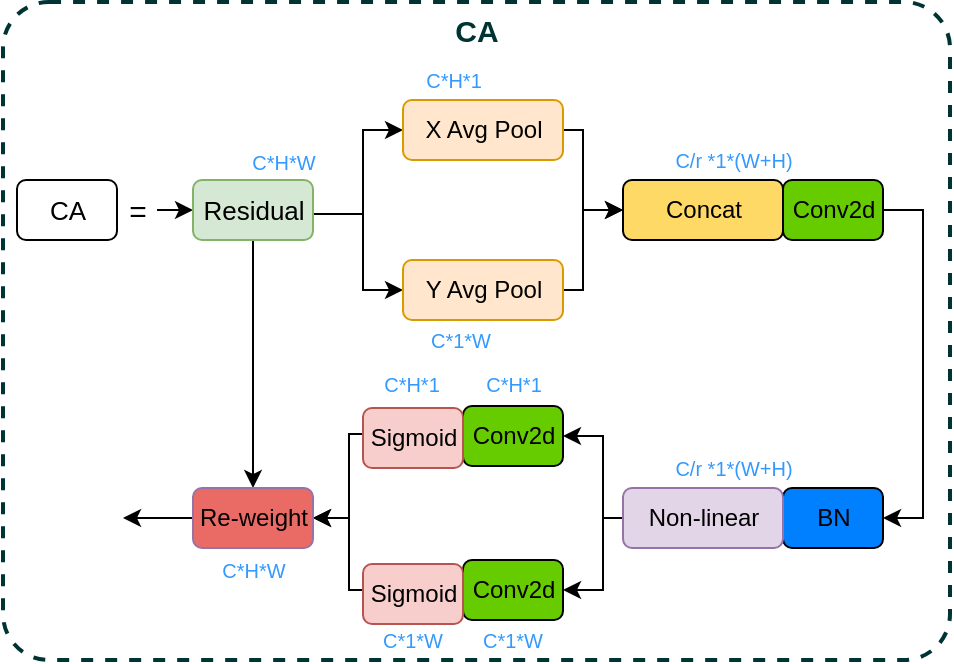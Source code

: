 <mxfile version="20.2.3" type="github">
  <diagram id="7cEVjkuyd69wSvIsZOjo" name="第 1 页">
    <mxGraphModel dx="1422" dy="761" grid="1" gridSize="10" guides="1" tooltips="1" connect="1" arrows="1" fold="1" page="1" pageScale="1" pageWidth="827" pageHeight="1169" math="0" shadow="0">
      <root>
        <mxCell id="0" />
        <mxCell id="1" parent="0" />
        <mxCell id="wks8jGjCBxlS98SH9Zvz-1" value="" style="rounded=1;whiteSpace=wrap;html=1;shadow=0;dashed=1;fontSize=12;fontColor=#00994D;strokeColor=#003333;strokeWidth=2;fillColor=none;arcSize=7;" vertex="1" parent="1">
          <mxGeometry x="186.5" y="500" width="473.5" height="329" as="geometry" />
        </mxCell>
        <mxCell id="wks8jGjCBxlS98SH9Zvz-2" value="CA" style="rounded=1;whiteSpace=wrap;html=1;fillColor=#FFFFFF;strokeColor=#000000;fontSize=13;" vertex="1" parent="1">
          <mxGeometry x="193.5" y="589" width="50" height="30" as="geometry" />
        </mxCell>
        <mxCell id="wks8jGjCBxlS98SH9Zvz-3" style="edgeStyle=orthogonalEdgeStyle;rounded=0;orthogonalLoop=1;jettySize=auto;html=1;exitX=1;exitY=0.5;exitDx=0;exitDy=0;entryX=0;entryY=0.5;entryDx=0;entryDy=0;fontFamily=Helvetica;" edge="1" parent="1" source="wks8jGjCBxlS98SH9Zvz-4" target="wks8jGjCBxlS98SH9Zvz-8">
          <mxGeometry relative="1" as="geometry" />
        </mxCell>
        <mxCell id="wks8jGjCBxlS98SH9Zvz-4" value="&lt;font color=&quot;#000000&quot;&gt;=&lt;/font&gt;" style="text;html=1;strokeColor=none;fillColor=none;align=center;verticalAlign=middle;whiteSpace=wrap;rounded=0;shadow=0;dashed=1;fontSize=15;fontColor=#00994D;" vertex="1" parent="1">
          <mxGeometry x="243.5" y="589" width="20" height="30" as="geometry" />
        </mxCell>
        <mxCell id="wks8jGjCBxlS98SH9Zvz-5" style="edgeStyle=orthogonalEdgeStyle;rounded=0;orthogonalLoop=1;jettySize=auto;html=1;exitX=1;exitY=0.5;exitDx=0;exitDy=0;entryX=0;entryY=0.5;entryDx=0;entryDy=0;" edge="1" parent="1" source="wks8jGjCBxlS98SH9Zvz-8" target="wks8jGjCBxlS98SH9Zvz-10">
          <mxGeometry relative="1" as="geometry">
            <Array as="points">
              <mxPoint x="366.5" y="606" />
              <mxPoint x="366.5" y="564" />
            </Array>
          </mxGeometry>
        </mxCell>
        <mxCell id="wks8jGjCBxlS98SH9Zvz-6" style="edgeStyle=orthogonalEdgeStyle;rounded=0;orthogonalLoop=1;jettySize=auto;html=1;exitX=1;exitY=0.5;exitDx=0;exitDy=0;entryX=0;entryY=0.5;entryDx=0;entryDy=0;" edge="1" parent="1" source="wks8jGjCBxlS98SH9Zvz-8" target="wks8jGjCBxlS98SH9Zvz-12">
          <mxGeometry relative="1" as="geometry">
            <Array as="points">
              <mxPoint x="366.5" y="606" />
              <mxPoint x="366.5" y="644" />
            </Array>
          </mxGeometry>
        </mxCell>
        <mxCell id="wks8jGjCBxlS98SH9Zvz-7" style="edgeStyle=orthogonalEdgeStyle;rounded=0;orthogonalLoop=1;jettySize=auto;html=1;exitX=0.5;exitY=1;exitDx=0;exitDy=0;entryX=0.5;entryY=0;entryDx=0;entryDy=0;fontFamily=Helvetica;" edge="1" parent="1" source="wks8jGjCBxlS98SH9Zvz-8" target="wks8jGjCBxlS98SH9Zvz-26">
          <mxGeometry relative="1" as="geometry" />
        </mxCell>
        <mxCell id="wks8jGjCBxlS98SH9Zvz-8" value="Residual" style="rounded=1;whiteSpace=wrap;html=1;fillColor=#d5e8d4;strokeColor=#82b366;fontSize=13;" vertex="1" parent="1">
          <mxGeometry x="281.5" y="589" width="60" height="30" as="geometry" />
        </mxCell>
        <mxCell id="wks8jGjCBxlS98SH9Zvz-9" style="edgeStyle=orthogonalEdgeStyle;rounded=0;orthogonalLoop=1;jettySize=auto;html=1;exitX=1;exitY=0.5;exitDx=0;exitDy=0;entryX=0;entryY=0.5;entryDx=0;entryDy=0;" edge="1" parent="1" source="wks8jGjCBxlS98SH9Zvz-10">
          <mxGeometry relative="1" as="geometry">
            <mxPoint x="496.5" y="604" as="targetPoint" />
            <Array as="points">
              <mxPoint x="476.5" y="564" />
              <mxPoint x="476.5" y="604" />
            </Array>
          </mxGeometry>
        </mxCell>
        <mxCell id="wks8jGjCBxlS98SH9Zvz-10" value="X Avg Pool" style="rounded=1;whiteSpace=wrap;html=1;fillColor=#ffe6cc;strokeColor=#d79b00;" vertex="1" parent="1">
          <mxGeometry x="386.5" y="549" width="80" height="30" as="geometry" />
        </mxCell>
        <mxCell id="wks8jGjCBxlS98SH9Zvz-11" style="edgeStyle=orthogonalEdgeStyle;rounded=0;orthogonalLoop=1;jettySize=auto;html=1;exitX=1;exitY=0.5;exitDx=0;exitDy=0;entryX=0;entryY=0.5;entryDx=0;entryDy=0;" edge="1" parent="1" source="wks8jGjCBxlS98SH9Zvz-12" target="wks8jGjCBxlS98SH9Zvz-37">
          <mxGeometry relative="1" as="geometry">
            <mxPoint x="496.5" y="604" as="targetPoint" />
            <Array as="points">
              <mxPoint x="476.5" y="644" />
              <mxPoint x="476.5" y="604" />
            </Array>
          </mxGeometry>
        </mxCell>
        <mxCell id="wks8jGjCBxlS98SH9Zvz-12" value="Y Avg Pool" style="rounded=1;whiteSpace=wrap;html=1;fillColor=#ffe6cc;strokeColor=#d79b00;" vertex="1" parent="1">
          <mxGeometry x="386.5" y="629" width="80" height="30" as="geometry" />
        </mxCell>
        <mxCell id="wks8jGjCBxlS98SH9Zvz-13" style="edgeStyle=orthogonalEdgeStyle;rounded=0;orthogonalLoop=1;jettySize=auto;html=1;exitX=1;exitY=0.5;exitDx=0;exitDy=0;fontFamily=Helvetica;entryX=1;entryY=0.5;entryDx=0;entryDy=0;" edge="1" parent="1" source="wks8jGjCBxlS98SH9Zvz-14" target="wks8jGjCBxlS98SH9Zvz-15">
          <mxGeometry relative="1" as="geometry" />
        </mxCell>
        <mxCell id="wks8jGjCBxlS98SH9Zvz-14" value="Conv2d" style="rounded=1;whiteSpace=wrap;html=1;fillColor=#66CC00;strokeColor=#000000;" vertex="1" parent="1">
          <mxGeometry x="576.5" y="589" width="50" height="30" as="geometry" />
        </mxCell>
        <mxCell id="wks8jGjCBxlS98SH9Zvz-15" value="&lt;font color=&quot;#000000&quot;&gt;BN&lt;/font&gt;" style="rounded=1;whiteSpace=wrap;html=1;fillColor=#007FFF;strokeColor=#000000;fontColor=#ffffff;" vertex="1" parent="1">
          <mxGeometry x="576.5" y="743" width="50" height="30" as="geometry" />
        </mxCell>
        <mxCell id="wks8jGjCBxlS98SH9Zvz-16" style="edgeStyle=orthogonalEdgeStyle;rounded=0;orthogonalLoop=1;jettySize=auto;html=1;exitX=0;exitY=0.5;exitDx=0;exitDy=0;fontFamily=Helvetica;entryX=1;entryY=0.5;entryDx=0;entryDy=0;" edge="1" parent="1" source="wks8jGjCBxlS98SH9Zvz-18" target="wks8jGjCBxlS98SH9Zvz-19">
          <mxGeometry relative="1" as="geometry">
            <mxPoint x="481.5" y="746" as="sourcePoint" />
            <mxPoint x="486.5" y="701" as="targetPoint" />
            <Array as="points">
              <mxPoint x="486.5" y="758" />
              <mxPoint x="486.5" y="717" />
            </Array>
          </mxGeometry>
        </mxCell>
        <mxCell id="wks8jGjCBxlS98SH9Zvz-17" style="edgeStyle=orthogonalEdgeStyle;rounded=0;orthogonalLoop=1;jettySize=auto;html=1;exitX=0;exitY=0.5;exitDx=0;exitDy=0;entryX=1;entryY=0.5;entryDx=0;entryDy=0;fontFamily=Helvetica;" edge="1" parent="1" source="wks8jGjCBxlS98SH9Zvz-18" target="wks8jGjCBxlS98SH9Zvz-20">
          <mxGeometry relative="1" as="geometry">
            <Array as="points">
              <mxPoint x="486.5" y="758" />
              <mxPoint x="486.5" y="794" />
            </Array>
          </mxGeometry>
        </mxCell>
        <mxCell id="wks8jGjCBxlS98SH9Zvz-18" value="&lt;font color=&quot;#000000&quot;&gt;Non-linear&lt;/font&gt;" style="rounded=1;whiteSpace=wrap;html=1;fillColor=#e1d5e7;strokeColor=#9673a6;" vertex="1" parent="1">
          <mxGeometry x="496.5" y="743" width="80" height="30" as="geometry" />
        </mxCell>
        <mxCell id="wks8jGjCBxlS98SH9Zvz-19" value="Conv2d" style="rounded=1;whiteSpace=wrap;html=1;fillColor=#66CC00;strokeColor=#000000;" vertex="1" parent="1">
          <mxGeometry x="416.5" y="702" width="50" height="30" as="geometry" />
        </mxCell>
        <mxCell id="wks8jGjCBxlS98SH9Zvz-20" value="Conv2d" style="rounded=1;whiteSpace=wrap;html=1;fillColor=#66CC00;strokeColor=#000000;" vertex="1" parent="1">
          <mxGeometry x="416.5" y="779" width="50" height="30" as="geometry" />
        </mxCell>
        <mxCell id="wks8jGjCBxlS98SH9Zvz-21" style="edgeStyle=orthogonalEdgeStyle;rounded=0;orthogonalLoop=1;jettySize=auto;html=1;exitX=0;exitY=0.5;exitDx=0;exitDy=0;entryX=1;entryY=0.5;entryDx=0;entryDy=0;fontFamily=Helvetica;" edge="1" parent="1" source="wks8jGjCBxlS98SH9Zvz-22" target="wks8jGjCBxlS98SH9Zvz-26">
          <mxGeometry relative="1" as="geometry">
            <mxPoint x="344.5" y="758.0" as="targetPoint" />
            <Array as="points">
              <mxPoint x="366.5" y="716" />
              <mxPoint x="359.5" y="716" />
              <mxPoint x="359.5" y="758" />
            </Array>
          </mxGeometry>
        </mxCell>
        <mxCell id="wks8jGjCBxlS98SH9Zvz-22" value="Sigmoid" style="rounded=1;whiteSpace=wrap;html=1;fillColor=#f8cecc;strokeColor=#b85450;" vertex="1" parent="1">
          <mxGeometry x="366.5" y="703" width="50" height="30" as="geometry" />
        </mxCell>
        <mxCell id="wks8jGjCBxlS98SH9Zvz-23" style="edgeStyle=orthogonalEdgeStyle;rounded=0;orthogonalLoop=1;jettySize=auto;html=1;exitX=0;exitY=0.5;exitDx=0;exitDy=0;entryX=1;entryY=0.5;entryDx=0;entryDy=0;fontFamily=Helvetica;" edge="1" parent="1" source="wks8jGjCBxlS98SH9Zvz-24" target="wks8jGjCBxlS98SH9Zvz-26">
          <mxGeometry relative="1" as="geometry">
            <mxPoint x="344.5" y="758.0" as="targetPoint" />
            <Array as="points">
              <mxPoint x="366.5" y="794" />
              <mxPoint x="359.5" y="794" />
              <mxPoint x="359.5" y="758" />
            </Array>
          </mxGeometry>
        </mxCell>
        <mxCell id="wks8jGjCBxlS98SH9Zvz-24" value="Sigmoid" style="rounded=1;whiteSpace=wrap;html=1;fillColor=#f8cecc;strokeColor=#b85450;" vertex="1" parent="1">
          <mxGeometry x="366.5" y="781" width="50" height="30" as="geometry" />
        </mxCell>
        <mxCell id="wks8jGjCBxlS98SH9Zvz-25" style="edgeStyle=orthogonalEdgeStyle;rounded=0;orthogonalLoop=1;jettySize=auto;html=1;exitX=0;exitY=0.5;exitDx=0;exitDy=0;fontFamily=Helvetica;" edge="1" parent="1" source="wks8jGjCBxlS98SH9Zvz-26">
          <mxGeometry relative="1" as="geometry">
            <mxPoint x="246.5" y="758.286" as="targetPoint" />
          </mxGeometry>
        </mxCell>
        <mxCell id="wks8jGjCBxlS98SH9Zvz-26" value="&lt;font color=&quot;#000000&quot;&gt;Re-weight&lt;/font&gt;" style="rounded=1;whiteSpace=wrap;html=1;fillColor=#EA6B66;strokeColor=#9673a6;" vertex="1" parent="1">
          <mxGeometry x="281.5" y="743" width="60" height="30" as="geometry" />
        </mxCell>
        <mxCell id="wks8jGjCBxlS98SH9Zvz-27" value="&lt;font color=&quot;#3399ff&quot;&gt;&lt;span style=&quot;font-size: 10px;&quot;&gt;C*H*W&lt;/span&gt;&lt;/font&gt;" style="text;html=1;strokeColor=none;fillColor=none;align=center;verticalAlign=middle;whiteSpace=wrap;rounded=0;shadow=0;dashed=1;fontColor=#F19C99;" vertex="1" parent="1">
          <mxGeometry x="301.5" y="569" width="50" height="22" as="geometry" />
        </mxCell>
        <mxCell id="wks8jGjCBxlS98SH9Zvz-28" value="&lt;font color=&quot;#3399ff&quot;&gt;&lt;span style=&quot;font-size: 10px;&quot;&gt;C*H*1&lt;/span&gt;&lt;/font&gt;" style="text;html=1;strokeColor=none;fillColor=none;align=center;verticalAlign=middle;whiteSpace=wrap;rounded=0;shadow=0;dashed=1;fontColor=#F19C99;" vertex="1" parent="1">
          <mxGeometry x="386.5" y="529" width="50" height="20" as="geometry" />
        </mxCell>
        <mxCell id="wks8jGjCBxlS98SH9Zvz-29" value="&lt;font color=&quot;#3399ff&quot;&gt;&lt;span style=&quot;font-size: 10px;&quot;&gt;C*1*W&lt;/span&gt;&lt;/font&gt;" style="text;html=1;strokeColor=none;fillColor=none;align=center;verticalAlign=middle;whiteSpace=wrap;rounded=0;shadow=0;dashed=1;fontColor=#F19C99;" vertex="1" parent="1">
          <mxGeometry x="393.5" y="659" width="43" height="20" as="geometry" />
        </mxCell>
        <mxCell id="wks8jGjCBxlS98SH9Zvz-30" value="&lt;font color=&quot;#3399ff&quot;&gt;&lt;span style=&quot;font-size: 10px;&quot;&gt;C/r *1*(W+H)&lt;/span&gt;&lt;/font&gt;" style="text;html=1;strokeColor=none;fillColor=none;align=center;verticalAlign=middle;whiteSpace=wrap;rounded=0;shadow=0;dashed=1;fontColor=#F19C99;" vertex="1" parent="1">
          <mxGeometry x="496.5" y="569" width="110" height="20" as="geometry" />
        </mxCell>
        <mxCell id="wks8jGjCBxlS98SH9Zvz-31" value="&lt;font color=&quot;#3399ff&quot;&gt;&lt;span style=&quot;font-size: 10px;&quot;&gt;C/r *1*(W+H)&lt;/span&gt;&lt;/font&gt;" style="text;html=1;strokeColor=none;fillColor=none;align=center;verticalAlign=middle;whiteSpace=wrap;rounded=0;shadow=0;dashed=1;fontColor=#F19C99;" vertex="1" parent="1">
          <mxGeometry x="496.5" y="723" width="110" height="20" as="geometry" />
        </mxCell>
        <mxCell id="wks8jGjCBxlS98SH9Zvz-32" value="&lt;font color=&quot;#3399ff&quot;&gt;&lt;span style=&quot;font-size: 10px;&quot;&gt;C*H*1&lt;/span&gt;&lt;/font&gt;" style="text;html=1;strokeColor=none;fillColor=none;align=center;verticalAlign=middle;whiteSpace=wrap;rounded=0;shadow=0;dashed=1;fontColor=#F19C99;" vertex="1" parent="1">
          <mxGeometry x="366" y="681" width="50" height="20" as="geometry" />
        </mxCell>
        <mxCell id="wks8jGjCBxlS98SH9Zvz-33" value="&lt;font color=&quot;#3399ff&quot;&gt;&lt;span style=&quot;font-size: 10px;&quot;&gt;C*H*1&lt;/span&gt;&lt;/font&gt;" style="text;html=1;strokeColor=none;fillColor=none;align=center;verticalAlign=middle;whiteSpace=wrap;rounded=0;shadow=0;dashed=1;fontColor=#F19C99;" vertex="1" parent="1">
          <mxGeometry x="416.5" y="681" width="50" height="20" as="geometry" />
        </mxCell>
        <mxCell id="wks8jGjCBxlS98SH9Zvz-34" value="&lt;font color=&quot;#3399ff&quot;&gt;&lt;span style=&quot;font-size: 10px;&quot;&gt;C*1*W&lt;/span&gt;&lt;/font&gt;" style="text;html=1;strokeColor=none;fillColor=none;align=center;verticalAlign=middle;whiteSpace=wrap;rounded=0;shadow=0;dashed=1;fontColor=#F19C99;" vertex="1" parent="1">
          <mxGeometry x="369.5" y="809" width="43" height="20" as="geometry" />
        </mxCell>
        <mxCell id="wks8jGjCBxlS98SH9Zvz-35" value="&lt;font color=&quot;#3399ff&quot;&gt;&lt;span style=&quot;font-size: 10px;&quot;&gt;C*1*W&lt;/span&gt;&lt;/font&gt;" style="text;html=1;strokeColor=none;fillColor=none;align=center;verticalAlign=middle;whiteSpace=wrap;rounded=0;shadow=0;dashed=1;fontColor=#F19C99;" vertex="1" parent="1">
          <mxGeometry x="420" y="809" width="43" height="20" as="geometry" />
        </mxCell>
        <mxCell id="wks8jGjCBxlS98SH9Zvz-36" value="&lt;font color=&quot;#3399ff&quot;&gt;&lt;span style=&quot;font-size: 10px;&quot;&gt;C*H*W&lt;/span&gt;&lt;/font&gt;" style="text;html=1;strokeColor=none;fillColor=none;align=center;verticalAlign=middle;whiteSpace=wrap;rounded=0;shadow=0;dashed=1;fontColor=#F19C99;" vertex="1" parent="1">
          <mxGeometry x="286.5" y="773" width="50" height="22" as="geometry" />
        </mxCell>
        <mxCell id="wks8jGjCBxlS98SH9Zvz-37" value="Concat" style="rounded=1;whiteSpace=wrap;html=1;fillColor=#FFD966;strokeColor=#000000;" vertex="1" parent="1">
          <mxGeometry x="496.5" y="589" width="80" height="30" as="geometry" />
        </mxCell>
        <mxCell id="wks8jGjCBxlS98SH9Zvz-38" value="&lt;font color=&quot;#003333&quot; style=&quot;font-size: 15px;&quot;&gt;&lt;b style=&quot;&quot;&gt;CA&lt;/b&gt;&lt;/font&gt;" style="text;html=1;strokeColor=none;fillColor=none;align=center;verticalAlign=middle;whiteSpace=wrap;rounded=0;shadow=0;dashed=1;" vertex="1" parent="1">
          <mxGeometry x="400.72" y="499" width="45.06" height="30" as="geometry" />
        </mxCell>
      </root>
    </mxGraphModel>
  </diagram>
</mxfile>
